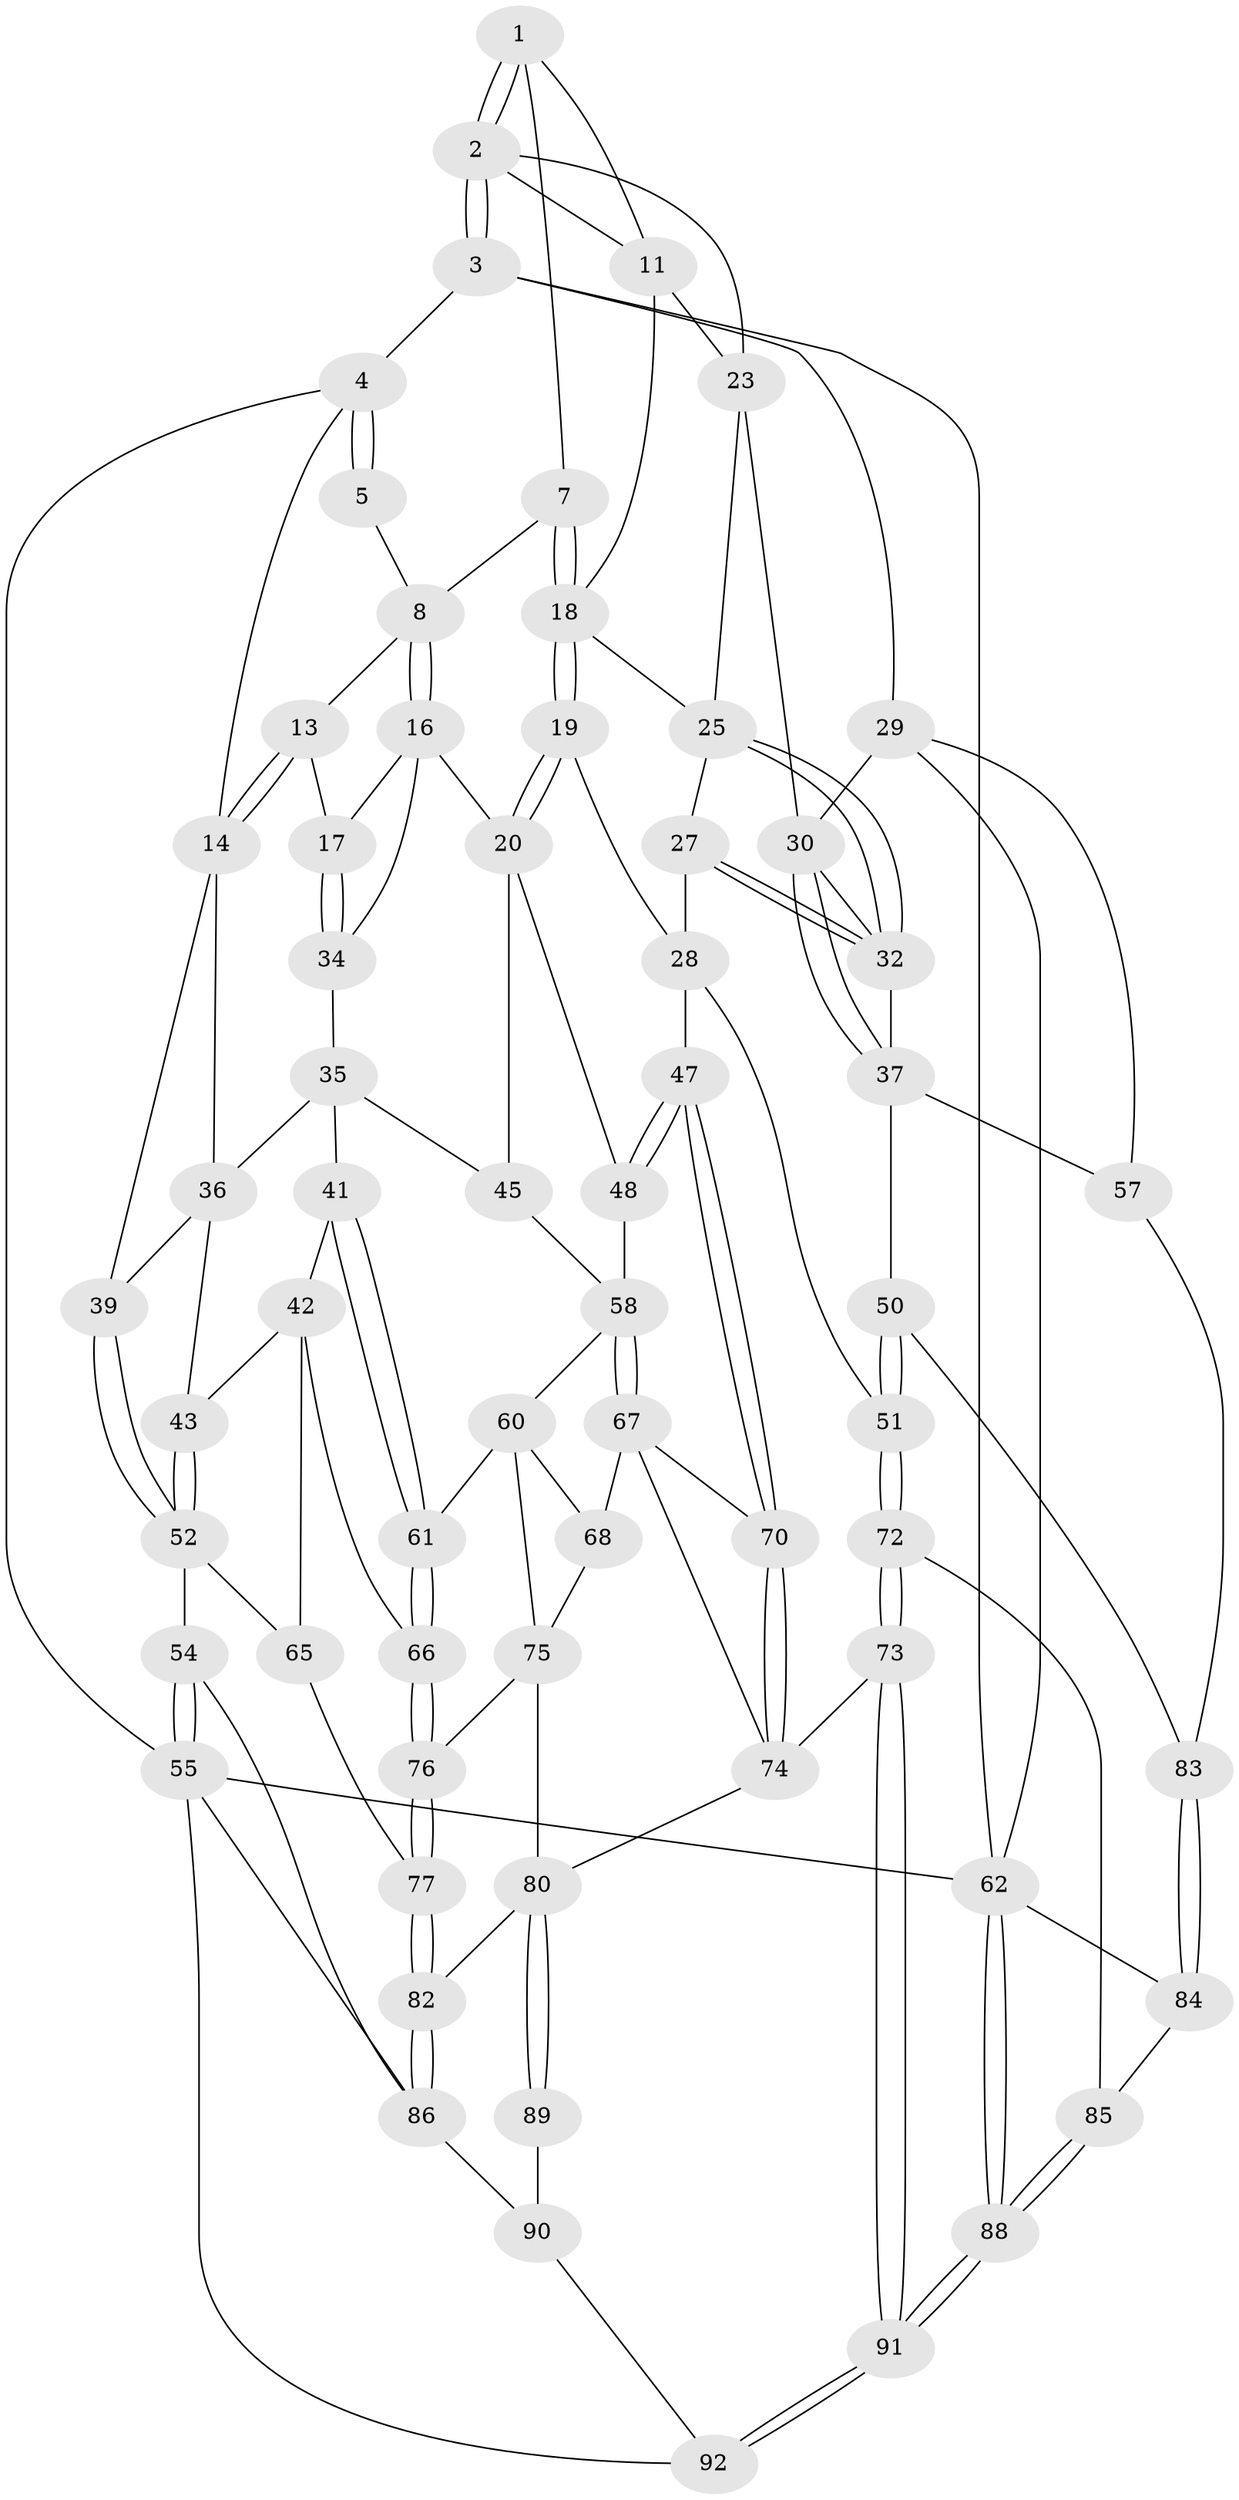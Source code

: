 // Generated by graph-tools (version 1.1) at 2025/24/03/03/25 07:24:32]
// undirected, 65 vertices, 147 edges
graph export_dot {
graph [start="1"]
  node [color=gray90,style=filled];
  1 [pos="+0.5978610006764777+0",super="+6"];
  2 [pos="+1+0",super="+10"];
  3 [pos="+1+0"];
  4 [pos="+0+0"];
  5 [pos="+0.28789857954535875+0"];
  7 [pos="+0.45976084835666037+0.09670697395216533"];
  8 [pos="+0.42029510316177754+0.09554215871282502",super="+9"];
  11 [pos="+0.7237218880511976+0.08954335236358872",super="+12"];
  13 [pos="+0.20578772576619558+0.15096778738659505"];
  14 [pos="+0.03291122681853276+0.03310768157208507",super="+15"];
  16 [pos="+0.37256770621549096+0.17999779682925965",super="+21"];
  17 [pos="+0.21878440676399807+0.1661949544296587"];
  18 [pos="+0.565488340600735+0.19204892670689494",super="+22"];
  19 [pos="+0.5303614536404745+0.3136078894247831"];
  20 [pos="+0.46558583884682425+0.33988886603607377",super="+44"];
  23 [pos="+0.8203744713741916+0.17432517693086289",super="+24"];
  25 [pos="+0.7703451150921639+0.22163539681608083",super="+26"];
  27 [pos="+0.6413539194711033+0.3669635778170514"];
  28 [pos="+0.6283476788028012+0.366588641480932",super="+46"];
  29 [pos="+1+0.167470952425815",super="+56"];
  30 [pos="+1+0.2239523250054323",super="+31"];
  32 [pos="+0.7433897272844994+0.3830775330939814",super="+33"];
  34 [pos="+0.2714169580696217+0.34415673866328317"];
  35 [pos="+0.2683900733299526+0.34746213410296106",super="+40"];
  36 [pos="+0.15129837012128416+0.35871870683678336",super="+38"];
  37 [pos="+0.8355021729157072+0.4469910250569848",super="+49"];
  39 [pos="+0+0.2990218336369288"];
  41 [pos="+0.23389461783369347+0.5044323909848787"];
  42 [pos="+0.16109781258187617+0.5275529044135895",super="+64"];
  43 [pos="+0.1282121701122704+0.5111621274474232"];
  45 [pos="+0.37149122881125657+0.5065631181298637"];
  47 [pos="+0.5194266519494742+0.5556996018873256"];
  48 [pos="+0.510720287518488+0.5475340563002551"];
  50 [pos="+0.7322667750035259+0.6251404541366143"];
  51 [pos="+0.7273006452130059+0.6289875057524728"];
  52 [pos="+0+0.6221817552608172",super="+53"];
  54 [pos="+0+0.7996878655597396"];
  55 [pos="+0+1",super="+94"];
  57 [pos="+1+0.5892542303799837"];
  58 [pos="+0.4001726891768467+0.5696686201171607",super="+59"];
  60 [pos="+0.29283679529694856+0.5889669321654346",super="+69"];
  61 [pos="+0.280849705471605+0.583948937716164"];
  62 [pos="+1+1",super="+63"];
  65 [pos="+0.0736200208002241+0.6863611749886079"];
  66 [pos="+0.21895156652441325+0.6644371558608129"];
  67 [pos="+0.3810515677194968+0.650517960341625",super="+71"];
  68 [pos="+0.3777792274568573+0.6507656109933203"];
  70 [pos="+0.5144294581330873+0.59190447978598"];
  72 [pos="+0.6788889455570193+0.7685211029701263"];
  73 [pos="+0.670300465268061+0.774108888554485"];
  74 [pos="+0.6244497015050037+0.7816906255169197",super="+79"];
  75 [pos="+0.24024534225042027+0.6922960170814273",super="+78"];
  76 [pos="+0.23255971811323392+0.6898045698926029"];
  77 [pos="+0.17598212464801996+0.7715408548477983"];
  80 [pos="+0.46965098900462726+0.8724870941443835",super="+81"];
  82 [pos="+0.18592511470815942+0.842548082622859"];
  83 [pos="+0.9215413380390556+0.6787784536651112"];
  84 [pos="+0.8574749614075253+0.8165253828267632"];
  85 [pos="+0.8445773505936971+0.8279547951564838"];
  86 [pos="+0.17430128743615267+0.8729533714605594",super="+87"];
  88 [pos="+1+1"];
  89 [pos="+0.45731691045847167+0.9125564793359177"];
  90 [pos="+0.17928309382029464+0.8740801783634699",super="+93"];
  91 [pos="+0.7780229376519522+1"];
  92 [pos="+0.4483816056527791+1"];
  1 -- 2;
  1 -- 2;
  1 -- 7;
  1 -- 11;
  2 -- 3;
  2 -- 3;
  2 -- 11;
  2 -- 23;
  3 -- 4;
  3 -- 29;
  3 -- 62;
  4 -- 5;
  4 -- 5;
  4 -- 55;
  4 -- 14;
  5 -- 8;
  7 -- 8;
  7 -- 18;
  7 -- 18;
  8 -- 16;
  8 -- 16;
  8 -- 13;
  11 -- 23;
  11 -- 18;
  13 -- 14;
  13 -- 14;
  13 -- 17;
  14 -- 36;
  14 -- 39;
  16 -- 17;
  16 -- 34;
  16 -- 20;
  17 -- 34;
  17 -- 34;
  18 -- 19;
  18 -- 19;
  18 -- 25;
  19 -- 20;
  19 -- 20;
  19 -- 28;
  20 -- 48;
  20 -- 45;
  23 -- 25;
  23 -- 30;
  25 -- 32;
  25 -- 32;
  25 -- 27;
  27 -- 28;
  27 -- 32;
  27 -- 32;
  28 -- 51;
  28 -- 47;
  29 -- 30;
  29 -- 57;
  29 -- 62;
  30 -- 37;
  30 -- 37;
  30 -- 32;
  32 -- 37;
  34 -- 35;
  35 -- 36;
  35 -- 41;
  35 -- 45;
  36 -- 43;
  36 -- 39;
  37 -- 57;
  37 -- 50;
  39 -- 52;
  39 -- 52;
  41 -- 42;
  41 -- 61;
  41 -- 61;
  42 -- 43;
  42 -- 65;
  42 -- 66;
  43 -- 52;
  43 -- 52;
  45 -- 58;
  47 -- 48;
  47 -- 48;
  47 -- 70;
  47 -- 70;
  48 -- 58;
  50 -- 51;
  50 -- 51;
  50 -- 83;
  51 -- 72;
  51 -- 72;
  52 -- 65;
  52 -- 54;
  54 -- 55;
  54 -- 55;
  54 -- 86;
  55 -- 62;
  55 -- 92;
  55 -- 86;
  57 -- 83;
  58 -- 67;
  58 -- 67;
  58 -- 60;
  60 -- 61;
  60 -- 75;
  60 -- 68;
  61 -- 66;
  61 -- 66;
  62 -- 88;
  62 -- 88;
  62 -- 84;
  65 -- 77;
  66 -- 76;
  66 -- 76;
  67 -- 68;
  67 -- 70;
  67 -- 74;
  68 -- 75;
  70 -- 74;
  70 -- 74;
  72 -- 73;
  72 -- 73;
  72 -- 85;
  73 -- 74;
  73 -- 91;
  73 -- 91;
  74 -- 80;
  75 -- 76;
  75 -- 80;
  76 -- 77;
  76 -- 77;
  77 -- 82;
  77 -- 82;
  80 -- 89;
  80 -- 89;
  80 -- 82;
  82 -- 86;
  82 -- 86;
  83 -- 84;
  83 -- 84;
  84 -- 85;
  85 -- 88;
  85 -- 88;
  86 -- 90;
  88 -- 91;
  88 -- 91;
  89 -- 90 [weight=2];
  90 -- 92;
  91 -- 92;
  91 -- 92;
}
